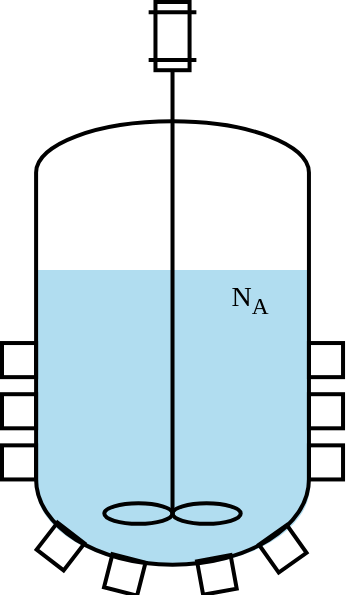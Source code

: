 <mxfile version="23.1.5" type="device">
  <diagram name="Page-1" id="hwJGP-7LeXRfqxVs9OOH">
    <mxGraphModel dx="743" dy="631" grid="1" gridSize="10" guides="1" tooltips="1" connect="1" arrows="1" fold="1" page="1" pageScale="1" pageWidth="827" pageHeight="1169" math="0" shadow="0">
      <root>
        <mxCell id="0" />
        <mxCell id="1" parent="0" />
        <mxCell id="IZ1IGUefkEzbKXLhbxw_-9" value="" style="group" vertex="1" connectable="0" parent="1">
          <mxGeometry x="257" y="76" width="170.52" height="295" as="geometry" />
        </mxCell>
        <mxCell id="IZ1IGUefkEzbKXLhbxw_-8" value="" style="group" vertex="1" connectable="0" parent="IZ1IGUefkEzbKXLhbxw_-9">
          <mxGeometry x="17" y="134" width="137" height="148" as="geometry" />
        </mxCell>
        <mxCell id="IZ1IGUefkEzbKXLhbxw_-3" value="" style="ellipse;whiteSpace=wrap;html=1;rounded=0;align=center;verticalAlign=middle;fontFamily=IBM Plex sans;fontSize=12;labelBackgroundColor=none;fillColor=#b1ddf0;strokeColor=none;" vertex="1" parent="IZ1IGUefkEzbKXLhbxw_-8">
          <mxGeometry y="68" width="137" height="80" as="geometry" />
        </mxCell>
        <mxCell id="IZ1IGUefkEzbKXLhbxw_-4" value="" style="rounded=0;whiteSpace=wrap;html=1;align=center;verticalAlign=middle;fontFamily=IBM Plex sans;fontSize=12;labelBackgroundColor=none;fillColor=#b1ddf0;strokeColor=none;" vertex="1" parent="IZ1IGUefkEzbKXLhbxw_-8">
          <mxGeometry width="137" height="108" as="geometry" />
        </mxCell>
        <mxCell id="IZ1IGUefkEzbKXLhbxw_-2" value="" style="shape=mxgraph.pid.vessels.half_pipe_mixing_vessel;html=1;pointerEvents=1;align=center;verticalLabelPosition=bottom;verticalAlign=top;dashed=0;rounded=0;fontFamily=IBM Plex sans;fontSize=12;fontColor=#388ECC;labelBackgroundColor=none;fillColor=none;gradientColor=none;strokeWidth=2;" vertex="1" parent="IZ1IGUefkEzbKXLhbxw_-9">
          <mxGeometry width="170.52" height="295" as="geometry" />
        </mxCell>
        <mxCell id="IZ1IGUefkEzbKXLhbxw_-10" value="&lt;font style=&quot;font-size: 14px;&quot; color=&quot;#000000&quot;&gt;N&lt;sub&gt;A&lt;/sub&gt;&lt;/font&gt;" style="text;html=1;align=center;verticalAlign=middle;whiteSpace=wrap;rounded=0;fontFamily=IBM Plex sans;fontSize=12;fontColor=#388ECC;labelBackgroundColor=none;" vertex="1" parent="IZ1IGUefkEzbKXLhbxw_-9">
          <mxGeometry x="94" y="134" width="60" height="30" as="geometry" />
        </mxCell>
      </root>
    </mxGraphModel>
  </diagram>
</mxfile>
